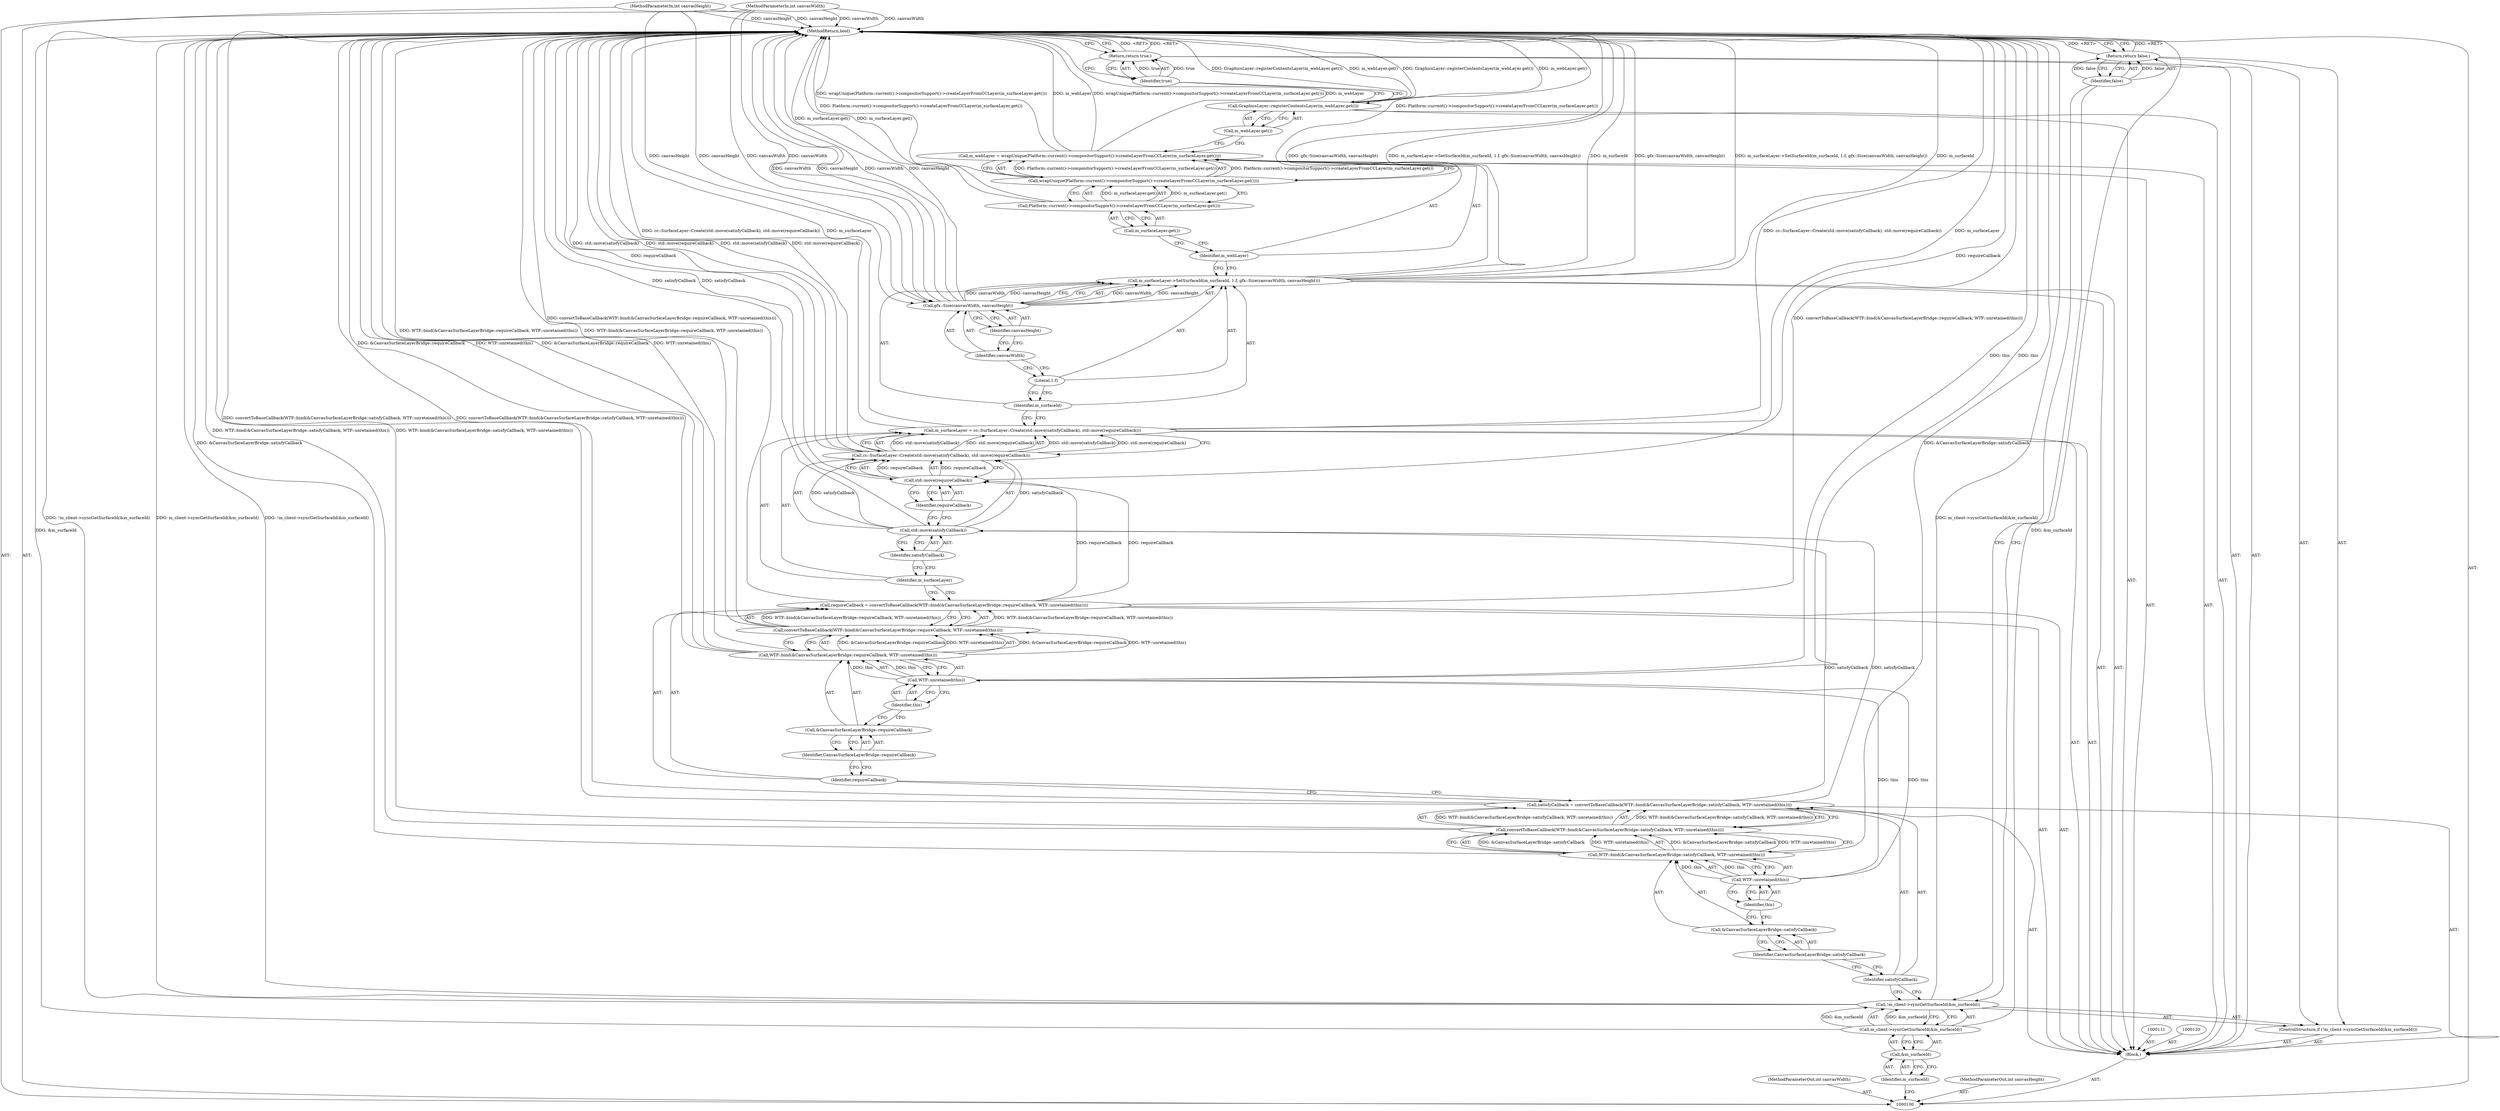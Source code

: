 digraph "0_Chrome_a3987c8b93d3abbba6ea4e438493bf996fff66b7_6" {
"1000151" [label="(MethodReturn,bool)"];
"1000101" [label="(MethodParameterIn,int canvasWidth)"];
"1000228" [label="(MethodParameterOut,int canvasWidth)"];
"1000102" [label="(MethodParameterIn,int canvasHeight)"];
"1000229" [label="(MethodParameterOut,int canvasHeight)"];
"1000144" [label="(Call,wrapUnique(Platform::current()->compositorSupport()->createLayerFromCCLayer(m_surfaceLayer.get())))"];
"1000145" [label="(Call,Platform::current()->compositorSupport()->createLayerFromCCLayer(m_surfaceLayer.get()))"];
"1000142" [label="(Call,m_webLayer = wrapUnique(Platform::current()->compositorSupport()->createLayerFromCCLayer(m_surfaceLayer.get())))"];
"1000143" [label="(Identifier,m_webLayer)"];
"1000146" [label="(Call,m_surfaceLayer.get())"];
"1000147" [label="(Call,GraphicsLayer::registerContentsLayer(m_webLayer.get()))"];
"1000148" [label="(Call,m_webLayer.get())"];
"1000150" [label="(Identifier,true)"];
"1000149" [label="(Return,return true;)"];
"1000103" [label="(Block,)"];
"1000106" [label="(Call,m_client->syncGetSurfaceId(&m_surfaceId))"];
"1000107" [label="(Call,&m_surfaceId)"];
"1000108" [label="(Identifier,m_surfaceId)"];
"1000104" [label="(ControlStructure,if (!m_client->syncGetSurfaceId(&m_surfaceId)))"];
"1000105" [label="(Call,!m_client->syncGetSurfaceId(&m_surfaceId))"];
"1000110" [label="(Identifier,false)"];
"1000109" [label="(Return,return false;)"];
"1000118" [label="(Call,WTF::unretained(this))"];
"1000119" [label="(Identifier,this)"];
"1000112" [label="(Call,satisfyCallback = convertToBaseCallback(WTF::bind(&CanvasSurfaceLayerBridge::satisfyCallback, WTF::unretained(this))))"];
"1000113" [label="(Identifier,satisfyCallback)"];
"1000114" [label="(Call,convertToBaseCallback(WTF::bind(&CanvasSurfaceLayerBridge::satisfyCallback, WTF::unretained(this))))"];
"1000115" [label="(Call,WTF::bind(&CanvasSurfaceLayerBridge::satisfyCallback, WTF::unretained(this)))"];
"1000116" [label="(Call,&CanvasSurfaceLayerBridge::satisfyCallback)"];
"1000117" [label="(Identifier,CanvasSurfaceLayerBridge::satisfyCallback)"];
"1000127" [label="(Call,WTF::unretained(this))"];
"1000128" [label="(Identifier,this)"];
"1000121" [label="(Call,requireCallback = convertToBaseCallback(WTF::bind(&CanvasSurfaceLayerBridge::requireCallback, WTF::unretained(this))))"];
"1000122" [label="(Identifier,requireCallback)"];
"1000123" [label="(Call,convertToBaseCallback(WTF::bind(&CanvasSurfaceLayerBridge::requireCallback, WTF::unretained(this))))"];
"1000124" [label="(Call,WTF::bind(&CanvasSurfaceLayerBridge::requireCallback, WTF::unretained(this)))"];
"1000125" [label="(Call,&CanvasSurfaceLayerBridge::requireCallback)"];
"1000126" [label="(Identifier,CanvasSurfaceLayerBridge::requireCallback)"];
"1000131" [label="(Call,cc::SurfaceLayer::Create(std::move(satisfyCallback), std::move(requireCallback)))"];
"1000132" [label="(Call,std::move(satisfyCallback))"];
"1000129" [label="(Call,m_surfaceLayer = cc::SurfaceLayer::Create(std::move(satisfyCallback), std::move(requireCallback)))"];
"1000130" [label="(Identifier,m_surfaceLayer)"];
"1000133" [label="(Identifier,satisfyCallback)"];
"1000134" [label="(Call,std::move(requireCallback))"];
"1000135" [label="(Identifier,requireCallback)"];
"1000137" [label="(Identifier,m_surfaceId)"];
"1000136" [label="(Call,m_surfaceLayer->SetSurfaceId(m_surfaceId, 1.f, gfx::Size(canvasWidth, canvasHeight)))"];
"1000138" [label="(Literal,1.f)"];
"1000139" [label="(Call,gfx::Size(canvasWidth, canvasHeight))"];
"1000140" [label="(Identifier,canvasWidth)"];
"1000141" [label="(Identifier,canvasHeight)"];
"1000151" -> "1000100"  [label="AST: "];
"1000151" -> "1000109"  [label="CFG: "];
"1000151" -> "1000149"  [label="CFG: "];
"1000149" -> "1000151"  [label="DDG: <RET>"];
"1000129" -> "1000151"  [label="DDG: m_surfaceLayer"];
"1000129" -> "1000151"  [label="DDG: cc::SurfaceLayer::Create(std::move(satisfyCallback), std::move(requireCallback))"];
"1000124" -> "1000151"  [label="DDG: &CanvasSurfaceLayerBridge::requireCallback"];
"1000124" -> "1000151"  [label="DDG: WTF::unretained(this)"];
"1000106" -> "1000151"  [label="DDG: &m_surfaceId"];
"1000105" -> "1000151"  [label="DDG: !m_client->syncGetSurfaceId(&m_surfaceId)"];
"1000105" -> "1000151"  [label="DDG: m_client->syncGetSurfaceId(&m_surfaceId)"];
"1000112" -> "1000151"  [label="DDG: convertToBaseCallback(WTF::bind(&CanvasSurfaceLayerBridge::satisfyCallback, WTF::unretained(this)))"];
"1000139" -> "1000151"  [label="DDG: canvasWidth"];
"1000139" -> "1000151"  [label="DDG: canvasHeight"];
"1000147" -> "1000151"  [label="DDG: m_webLayer.get()"];
"1000147" -> "1000151"  [label="DDG: GraphicsLayer::registerContentsLayer(m_webLayer.get())"];
"1000127" -> "1000151"  [label="DDG: this"];
"1000145" -> "1000151"  [label="DDG: m_surfaceLayer.get()"];
"1000121" -> "1000151"  [label="DDG: convertToBaseCallback(WTF::bind(&CanvasSurfaceLayerBridge::requireCallback, WTF::unretained(this)))"];
"1000131" -> "1000151"  [label="DDG: std::move(satisfyCallback)"];
"1000131" -> "1000151"  [label="DDG: std::move(requireCallback)"];
"1000136" -> "1000151"  [label="DDG: gfx::Size(canvasWidth, canvasHeight)"];
"1000136" -> "1000151"  [label="DDG: m_surfaceLayer->SetSurfaceId(m_surfaceId, 1.f, gfx::Size(canvasWidth, canvasHeight))"];
"1000136" -> "1000151"  [label="DDG: m_surfaceId"];
"1000142" -> "1000151"  [label="DDG: wrapUnique(Platform::current()->compositorSupport()->createLayerFromCCLayer(m_surfaceLayer.get()))"];
"1000142" -> "1000151"  [label="DDG: m_webLayer"];
"1000114" -> "1000151"  [label="DDG: WTF::bind(&CanvasSurfaceLayerBridge::satisfyCallback, WTF::unretained(this))"];
"1000132" -> "1000151"  [label="DDG: satisfyCallback"];
"1000102" -> "1000151"  [label="DDG: canvasHeight"];
"1000134" -> "1000151"  [label="DDG: requireCallback"];
"1000101" -> "1000151"  [label="DDG: canvasWidth"];
"1000144" -> "1000151"  [label="DDG: Platform::current()->compositorSupport()->createLayerFromCCLayer(m_surfaceLayer.get())"];
"1000115" -> "1000151"  [label="DDG: &CanvasSurfaceLayerBridge::satisfyCallback"];
"1000123" -> "1000151"  [label="DDG: WTF::bind(&CanvasSurfaceLayerBridge::requireCallback, WTF::unretained(this))"];
"1000109" -> "1000151"  [label="DDG: <RET>"];
"1000101" -> "1000100"  [label="AST: "];
"1000101" -> "1000151"  [label="DDG: canvasWidth"];
"1000101" -> "1000139"  [label="DDG: canvasWidth"];
"1000228" -> "1000100"  [label="AST: "];
"1000102" -> "1000100"  [label="AST: "];
"1000102" -> "1000151"  [label="DDG: canvasHeight"];
"1000102" -> "1000139"  [label="DDG: canvasHeight"];
"1000229" -> "1000100"  [label="AST: "];
"1000144" -> "1000142"  [label="AST: "];
"1000144" -> "1000145"  [label="CFG: "];
"1000145" -> "1000144"  [label="AST: "];
"1000142" -> "1000144"  [label="CFG: "];
"1000144" -> "1000151"  [label="DDG: Platform::current()->compositorSupport()->createLayerFromCCLayer(m_surfaceLayer.get())"];
"1000144" -> "1000142"  [label="DDG: Platform::current()->compositorSupport()->createLayerFromCCLayer(m_surfaceLayer.get())"];
"1000145" -> "1000144"  [label="DDG: m_surfaceLayer.get()"];
"1000145" -> "1000144"  [label="AST: "];
"1000145" -> "1000146"  [label="CFG: "];
"1000146" -> "1000145"  [label="AST: "];
"1000144" -> "1000145"  [label="CFG: "];
"1000145" -> "1000151"  [label="DDG: m_surfaceLayer.get()"];
"1000145" -> "1000144"  [label="DDG: m_surfaceLayer.get()"];
"1000142" -> "1000103"  [label="AST: "];
"1000142" -> "1000144"  [label="CFG: "];
"1000143" -> "1000142"  [label="AST: "];
"1000144" -> "1000142"  [label="AST: "];
"1000148" -> "1000142"  [label="CFG: "];
"1000142" -> "1000151"  [label="DDG: wrapUnique(Platform::current()->compositorSupport()->createLayerFromCCLayer(m_surfaceLayer.get()))"];
"1000142" -> "1000151"  [label="DDG: m_webLayer"];
"1000144" -> "1000142"  [label="DDG: Platform::current()->compositorSupport()->createLayerFromCCLayer(m_surfaceLayer.get())"];
"1000143" -> "1000142"  [label="AST: "];
"1000143" -> "1000136"  [label="CFG: "];
"1000146" -> "1000143"  [label="CFG: "];
"1000146" -> "1000145"  [label="AST: "];
"1000146" -> "1000143"  [label="CFG: "];
"1000145" -> "1000146"  [label="CFG: "];
"1000147" -> "1000103"  [label="AST: "];
"1000147" -> "1000148"  [label="CFG: "];
"1000148" -> "1000147"  [label="AST: "];
"1000150" -> "1000147"  [label="CFG: "];
"1000147" -> "1000151"  [label="DDG: m_webLayer.get()"];
"1000147" -> "1000151"  [label="DDG: GraphicsLayer::registerContentsLayer(m_webLayer.get())"];
"1000148" -> "1000147"  [label="AST: "];
"1000148" -> "1000142"  [label="CFG: "];
"1000147" -> "1000148"  [label="CFG: "];
"1000150" -> "1000149"  [label="AST: "];
"1000150" -> "1000147"  [label="CFG: "];
"1000149" -> "1000150"  [label="CFG: "];
"1000150" -> "1000149"  [label="DDG: true"];
"1000149" -> "1000103"  [label="AST: "];
"1000149" -> "1000150"  [label="CFG: "];
"1000150" -> "1000149"  [label="AST: "];
"1000151" -> "1000149"  [label="CFG: "];
"1000149" -> "1000151"  [label="DDG: <RET>"];
"1000150" -> "1000149"  [label="DDG: true"];
"1000103" -> "1000100"  [label="AST: "];
"1000104" -> "1000103"  [label="AST: "];
"1000111" -> "1000103"  [label="AST: "];
"1000112" -> "1000103"  [label="AST: "];
"1000120" -> "1000103"  [label="AST: "];
"1000121" -> "1000103"  [label="AST: "];
"1000129" -> "1000103"  [label="AST: "];
"1000136" -> "1000103"  [label="AST: "];
"1000142" -> "1000103"  [label="AST: "];
"1000147" -> "1000103"  [label="AST: "];
"1000149" -> "1000103"  [label="AST: "];
"1000106" -> "1000105"  [label="AST: "];
"1000106" -> "1000107"  [label="CFG: "];
"1000107" -> "1000106"  [label="AST: "];
"1000105" -> "1000106"  [label="CFG: "];
"1000106" -> "1000151"  [label="DDG: &m_surfaceId"];
"1000106" -> "1000105"  [label="DDG: &m_surfaceId"];
"1000107" -> "1000106"  [label="AST: "];
"1000107" -> "1000108"  [label="CFG: "];
"1000108" -> "1000107"  [label="AST: "];
"1000106" -> "1000107"  [label="CFG: "];
"1000108" -> "1000107"  [label="AST: "];
"1000108" -> "1000100"  [label="CFG: "];
"1000107" -> "1000108"  [label="CFG: "];
"1000104" -> "1000103"  [label="AST: "];
"1000105" -> "1000104"  [label="AST: "];
"1000109" -> "1000104"  [label="AST: "];
"1000105" -> "1000104"  [label="AST: "];
"1000105" -> "1000106"  [label="CFG: "];
"1000106" -> "1000105"  [label="AST: "];
"1000110" -> "1000105"  [label="CFG: "];
"1000113" -> "1000105"  [label="CFG: "];
"1000105" -> "1000151"  [label="DDG: !m_client->syncGetSurfaceId(&m_surfaceId)"];
"1000105" -> "1000151"  [label="DDG: m_client->syncGetSurfaceId(&m_surfaceId)"];
"1000106" -> "1000105"  [label="DDG: &m_surfaceId"];
"1000110" -> "1000109"  [label="AST: "];
"1000110" -> "1000105"  [label="CFG: "];
"1000109" -> "1000110"  [label="CFG: "];
"1000110" -> "1000109"  [label="DDG: false"];
"1000109" -> "1000104"  [label="AST: "];
"1000109" -> "1000110"  [label="CFG: "];
"1000110" -> "1000109"  [label="AST: "];
"1000151" -> "1000109"  [label="CFG: "];
"1000109" -> "1000151"  [label="DDG: <RET>"];
"1000110" -> "1000109"  [label="DDG: false"];
"1000118" -> "1000115"  [label="AST: "];
"1000118" -> "1000119"  [label="CFG: "];
"1000119" -> "1000118"  [label="AST: "];
"1000115" -> "1000118"  [label="CFG: "];
"1000118" -> "1000115"  [label="DDG: this"];
"1000118" -> "1000127"  [label="DDG: this"];
"1000119" -> "1000118"  [label="AST: "];
"1000119" -> "1000116"  [label="CFG: "];
"1000118" -> "1000119"  [label="CFG: "];
"1000112" -> "1000103"  [label="AST: "];
"1000112" -> "1000114"  [label="CFG: "];
"1000113" -> "1000112"  [label="AST: "];
"1000114" -> "1000112"  [label="AST: "];
"1000122" -> "1000112"  [label="CFG: "];
"1000112" -> "1000151"  [label="DDG: convertToBaseCallback(WTF::bind(&CanvasSurfaceLayerBridge::satisfyCallback, WTF::unretained(this)))"];
"1000114" -> "1000112"  [label="DDG: WTF::bind(&CanvasSurfaceLayerBridge::satisfyCallback, WTF::unretained(this))"];
"1000112" -> "1000132"  [label="DDG: satisfyCallback"];
"1000113" -> "1000112"  [label="AST: "];
"1000113" -> "1000105"  [label="CFG: "];
"1000117" -> "1000113"  [label="CFG: "];
"1000114" -> "1000112"  [label="AST: "];
"1000114" -> "1000115"  [label="CFG: "];
"1000115" -> "1000114"  [label="AST: "];
"1000112" -> "1000114"  [label="CFG: "];
"1000114" -> "1000151"  [label="DDG: WTF::bind(&CanvasSurfaceLayerBridge::satisfyCallback, WTF::unretained(this))"];
"1000114" -> "1000112"  [label="DDG: WTF::bind(&CanvasSurfaceLayerBridge::satisfyCallback, WTF::unretained(this))"];
"1000115" -> "1000114"  [label="DDG: &CanvasSurfaceLayerBridge::satisfyCallback"];
"1000115" -> "1000114"  [label="DDG: WTF::unretained(this)"];
"1000115" -> "1000114"  [label="AST: "];
"1000115" -> "1000118"  [label="CFG: "];
"1000116" -> "1000115"  [label="AST: "];
"1000118" -> "1000115"  [label="AST: "];
"1000114" -> "1000115"  [label="CFG: "];
"1000115" -> "1000151"  [label="DDG: &CanvasSurfaceLayerBridge::satisfyCallback"];
"1000115" -> "1000114"  [label="DDG: &CanvasSurfaceLayerBridge::satisfyCallback"];
"1000115" -> "1000114"  [label="DDG: WTF::unretained(this)"];
"1000118" -> "1000115"  [label="DDG: this"];
"1000116" -> "1000115"  [label="AST: "];
"1000116" -> "1000117"  [label="CFG: "];
"1000117" -> "1000116"  [label="AST: "];
"1000119" -> "1000116"  [label="CFG: "];
"1000117" -> "1000116"  [label="AST: "];
"1000117" -> "1000113"  [label="CFG: "];
"1000116" -> "1000117"  [label="CFG: "];
"1000127" -> "1000124"  [label="AST: "];
"1000127" -> "1000128"  [label="CFG: "];
"1000128" -> "1000127"  [label="AST: "];
"1000124" -> "1000127"  [label="CFG: "];
"1000127" -> "1000151"  [label="DDG: this"];
"1000127" -> "1000124"  [label="DDG: this"];
"1000118" -> "1000127"  [label="DDG: this"];
"1000128" -> "1000127"  [label="AST: "];
"1000128" -> "1000125"  [label="CFG: "];
"1000127" -> "1000128"  [label="CFG: "];
"1000121" -> "1000103"  [label="AST: "];
"1000121" -> "1000123"  [label="CFG: "];
"1000122" -> "1000121"  [label="AST: "];
"1000123" -> "1000121"  [label="AST: "];
"1000130" -> "1000121"  [label="CFG: "];
"1000121" -> "1000151"  [label="DDG: convertToBaseCallback(WTF::bind(&CanvasSurfaceLayerBridge::requireCallback, WTF::unretained(this)))"];
"1000123" -> "1000121"  [label="DDG: WTF::bind(&CanvasSurfaceLayerBridge::requireCallback, WTF::unretained(this))"];
"1000121" -> "1000134"  [label="DDG: requireCallback"];
"1000122" -> "1000121"  [label="AST: "];
"1000122" -> "1000112"  [label="CFG: "];
"1000126" -> "1000122"  [label="CFG: "];
"1000123" -> "1000121"  [label="AST: "];
"1000123" -> "1000124"  [label="CFG: "];
"1000124" -> "1000123"  [label="AST: "];
"1000121" -> "1000123"  [label="CFG: "];
"1000123" -> "1000151"  [label="DDG: WTF::bind(&CanvasSurfaceLayerBridge::requireCallback, WTF::unretained(this))"];
"1000123" -> "1000121"  [label="DDG: WTF::bind(&CanvasSurfaceLayerBridge::requireCallback, WTF::unretained(this))"];
"1000124" -> "1000123"  [label="DDG: &CanvasSurfaceLayerBridge::requireCallback"];
"1000124" -> "1000123"  [label="DDG: WTF::unretained(this)"];
"1000124" -> "1000123"  [label="AST: "];
"1000124" -> "1000127"  [label="CFG: "];
"1000125" -> "1000124"  [label="AST: "];
"1000127" -> "1000124"  [label="AST: "];
"1000123" -> "1000124"  [label="CFG: "];
"1000124" -> "1000151"  [label="DDG: &CanvasSurfaceLayerBridge::requireCallback"];
"1000124" -> "1000151"  [label="DDG: WTF::unretained(this)"];
"1000124" -> "1000123"  [label="DDG: &CanvasSurfaceLayerBridge::requireCallback"];
"1000124" -> "1000123"  [label="DDG: WTF::unretained(this)"];
"1000127" -> "1000124"  [label="DDG: this"];
"1000125" -> "1000124"  [label="AST: "];
"1000125" -> "1000126"  [label="CFG: "];
"1000126" -> "1000125"  [label="AST: "];
"1000128" -> "1000125"  [label="CFG: "];
"1000126" -> "1000125"  [label="AST: "];
"1000126" -> "1000122"  [label="CFG: "];
"1000125" -> "1000126"  [label="CFG: "];
"1000131" -> "1000129"  [label="AST: "];
"1000131" -> "1000134"  [label="CFG: "];
"1000132" -> "1000131"  [label="AST: "];
"1000134" -> "1000131"  [label="AST: "];
"1000129" -> "1000131"  [label="CFG: "];
"1000131" -> "1000151"  [label="DDG: std::move(satisfyCallback)"];
"1000131" -> "1000151"  [label="DDG: std::move(requireCallback)"];
"1000131" -> "1000129"  [label="DDG: std::move(satisfyCallback)"];
"1000131" -> "1000129"  [label="DDG: std::move(requireCallback)"];
"1000132" -> "1000131"  [label="DDG: satisfyCallback"];
"1000134" -> "1000131"  [label="DDG: requireCallback"];
"1000132" -> "1000131"  [label="AST: "];
"1000132" -> "1000133"  [label="CFG: "];
"1000133" -> "1000132"  [label="AST: "];
"1000135" -> "1000132"  [label="CFG: "];
"1000132" -> "1000151"  [label="DDG: satisfyCallback"];
"1000132" -> "1000131"  [label="DDG: satisfyCallback"];
"1000112" -> "1000132"  [label="DDG: satisfyCallback"];
"1000129" -> "1000103"  [label="AST: "];
"1000129" -> "1000131"  [label="CFG: "];
"1000130" -> "1000129"  [label="AST: "];
"1000131" -> "1000129"  [label="AST: "];
"1000137" -> "1000129"  [label="CFG: "];
"1000129" -> "1000151"  [label="DDG: m_surfaceLayer"];
"1000129" -> "1000151"  [label="DDG: cc::SurfaceLayer::Create(std::move(satisfyCallback), std::move(requireCallback))"];
"1000131" -> "1000129"  [label="DDG: std::move(satisfyCallback)"];
"1000131" -> "1000129"  [label="DDG: std::move(requireCallback)"];
"1000130" -> "1000129"  [label="AST: "];
"1000130" -> "1000121"  [label="CFG: "];
"1000133" -> "1000130"  [label="CFG: "];
"1000133" -> "1000132"  [label="AST: "];
"1000133" -> "1000130"  [label="CFG: "];
"1000132" -> "1000133"  [label="CFG: "];
"1000134" -> "1000131"  [label="AST: "];
"1000134" -> "1000135"  [label="CFG: "];
"1000135" -> "1000134"  [label="AST: "];
"1000131" -> "1000134"  [label="CFG: "];
"1000134" -> "1000151"  [label="DDG: requireCallback"];
"1000134" -> "1000131"  [label="DDG: requireCallback"];
"1000121" -> "1000134"  [label="DDG: requireCallback"];
"1000135" -> "1000134"  [label="AST: "];
"1000135" -> "1000132"  [label="CFG: "];
"1000134" -> "1000135"  [label="CFG: "];
"1000137" -> "1000136"  [label="AST: "];
"1000137" -> "1000129"  [label="CFG: "];
"1000138" -> "1000137"  [label="CFG: "];
"1000136" -> "1000103"  [label="AST: "];
"1000136" -> "1000139"  [label="CFG: "];
"1000137" -> "1000136"  [label="AST: "];
"1000138" -> "1000136"  [label="AST: "];
"1000139" -> "1000136"  [label="AST: "];
"1000143" -> "1000136"  [label="CFG: "];
"1000136" -> "1000151"  [label="DDG: gfx::Size(canvasWidth, canvasHeight)"];
"1000136" -> "1000151"  [label="DDG: m_surfaceLayer->SetSurfaceId(m_surfaceId, 1.f, gfx::Size(canvasWidth, canvasHeight))"];
"1000136" -> "1000151"  [label="DDG: m_surfaceId"];
"1000139" -> "1000136"  [label="DDG: canvasWidth"];
"1000139" -> "1000136"  [label="DDG: canvasHeight"];
"1000138" -> "1000136"  [label="AST: "];
"1000138" -> "1000137"  [label="CFG: "];
"1000140" -> "1000138"  [label="CFG: "];
"1000139" -> "1000136"  [label="AST: "];
"1000139" -> "1000141"  [label="CFG: "];
"1000140" -> "1000139"  [label="AST: "];
"1000141" -> "1000139"  [label="AST: "];
"1000136" -> "1000139"  [label="CFG: "];
"1000139" -> "1000151"  [label="DDG: canvasWidth"];
"1000139" -> "1000151"  [label="DDG: canvasHeight"];
"1000139" -> "1000136"  [label="DDG: canvasWidth"];
"1000139" -> "1000136"  [label="DDG: canvasHeight"];
"1000101" -> "1000139"  [label="DDG: canvasWidth"];
"1000102" -> "1000139"  [label="DDG: canvasHeight"];
"1000140" -> "1000139"  [label="AST: "];
"1000140" -> "1000138"  [label="CFG: "];
"1000141" -> "1000140"  [label="CFG: "];
"1000141" -> "1000139"  [label="AST: "];
"1000141" -> "1000140"  [label="CFG: "];
"1000139" -> "1000141"  [label="CFG: "];
}
